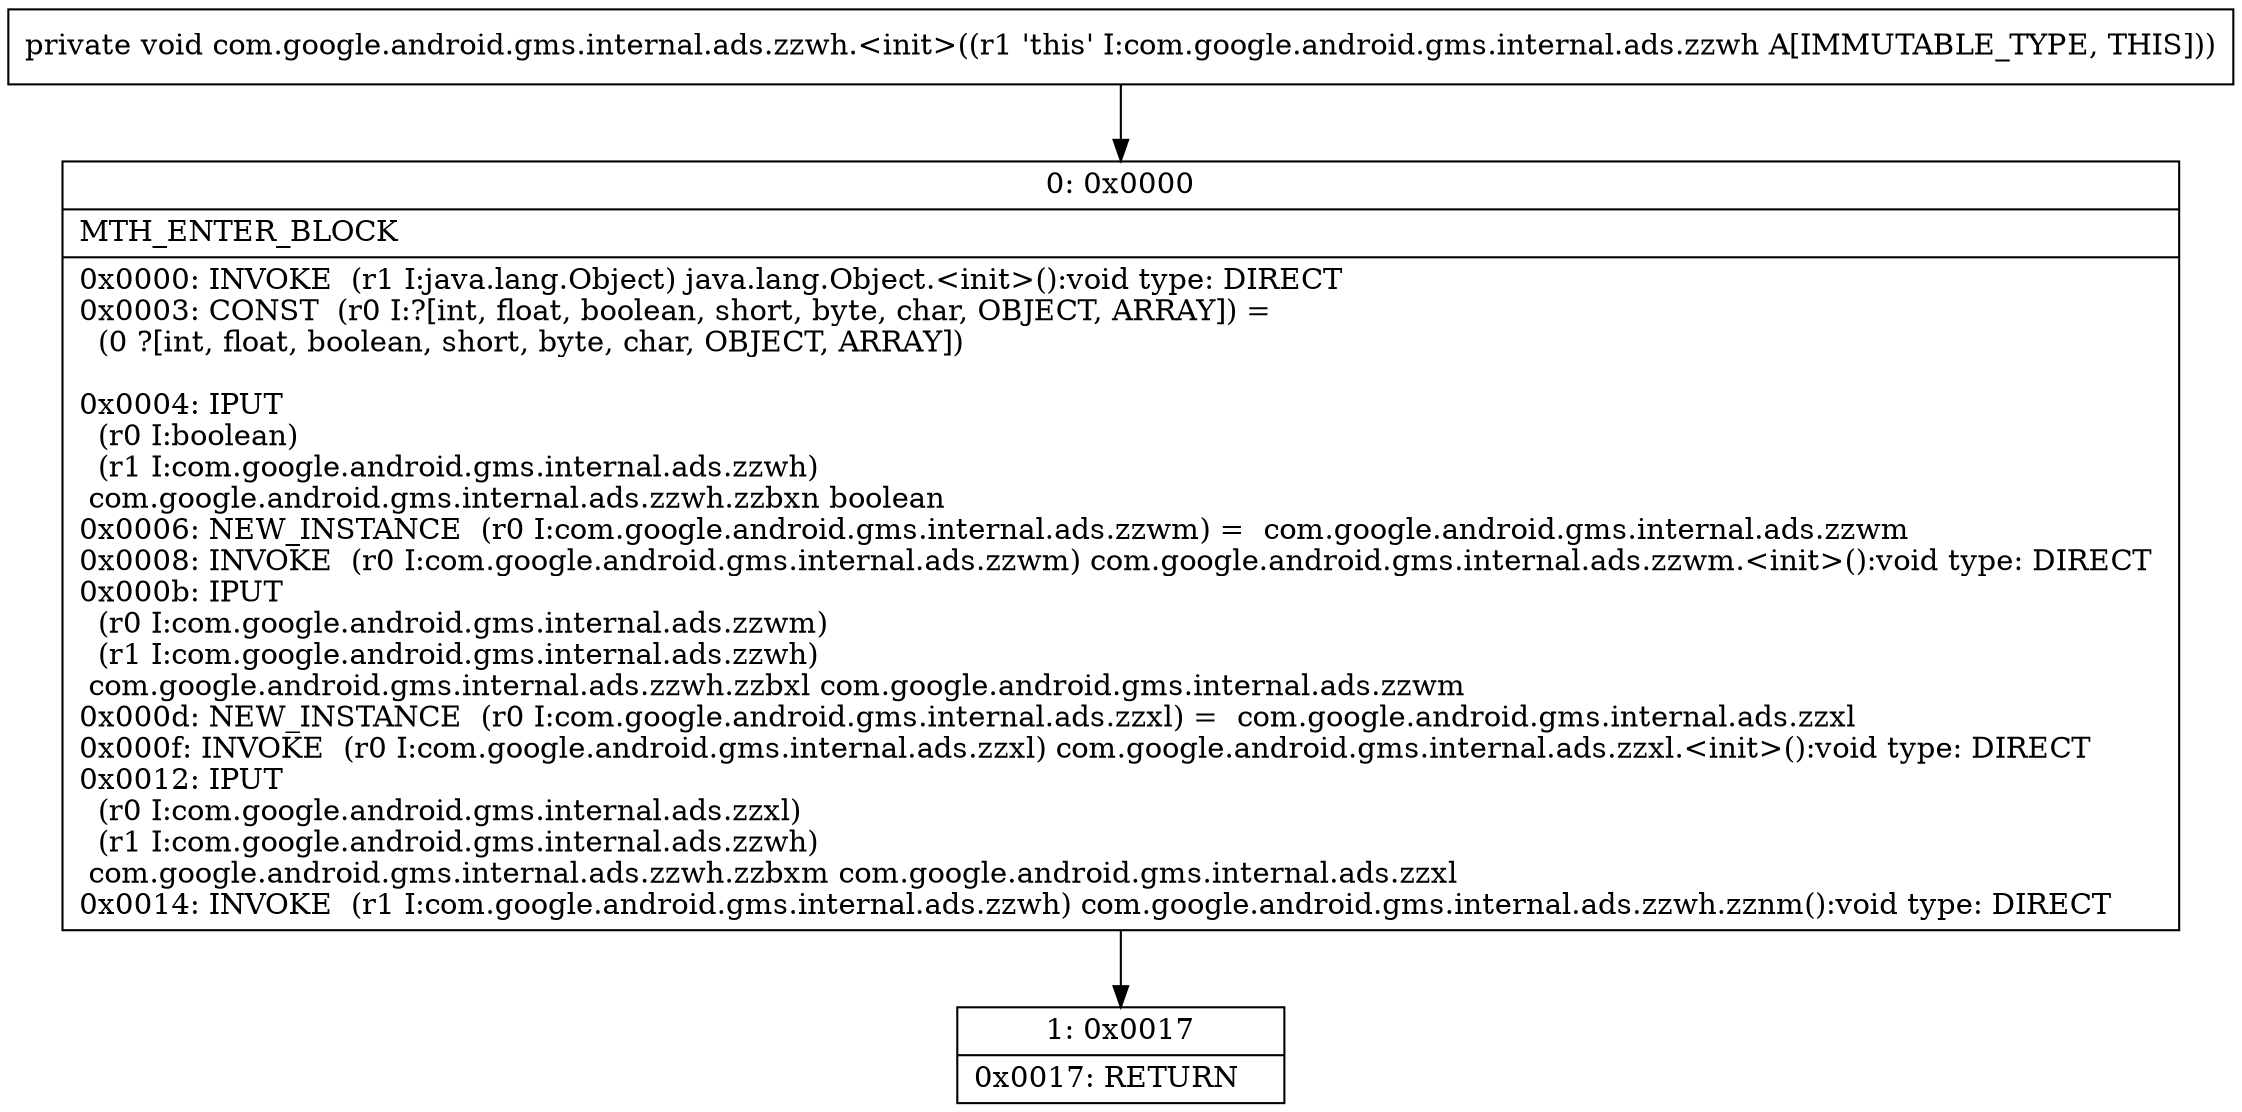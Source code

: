 digraph "CFG forcom.google.android.gms.internal.ads.zzwh.\<init\>()V" {
Node_0 [shape=record,label="{0\:\ 0x0000|MTH_ENTER_BLOCK\l|0x0000: INVOKE  (r1 I:java.lang.Object) java.lang.Object.\<init\>():void type: DIRECT \l0x0003: CONST  (r0 I:?[int, float, boolean, short, byte, char, OBJECT, ARRAY]) = \l  (0 ?[int, float, boolean, short, byte, char, OBJECT, ARRAY])\l \l0x0004: IPUT  \l  (r0 I:boolean)\l  (r1 I:com.google.android.gms.internal.ads.zzwh)\l com.google.android.gms.internal.ads.zzwh.zzbxn boolean \l0x0006: NEW_INSTANCE  (r0 I:com.google.android.gms.internal.ads.zzwm) =  com.google.android.gms.internal.ads.zzwm \l0x0008: INVOKE  (r0 I:com.google.android.gms.internal.ads.zzwm) com.google.android.gms.internal.ads.zzwm.\<init\>():void type: DIRECT \l0x000b: IPUT  \l  (r0 I:com.google.android.gms.internal.ads.zzwm)\l  (r1 I:com.google.android.gms.internal.ads.zzwh)\l com.google.android.gms.internal.ads.zzwh.zzbxl com.google.android.gms.internal.ads.zzwm \l0x000d: NEW_INSTANCE  (r0 I:com.google.android.gms.internal.ads.zzxl) =  com.google.android.gms.internal.ads.zzxl \l0x000f: INVOKE  (r0 I:com.google.android.gms.internal.ads.zzxl) com.google.android.gms.internal.ads.zzxl.\<init\>():void type: DIRECT \l0x0012: IPUT  \l  (r0 I:com.google.android.gms.internal.ads.zzxl)\l  (r1 I:com.google.android.gms.internal.ads.zzwh)\l com.google.android.gms.internal.ads.zzwh.zzbxm com.google.android.gms.internal.ads.zzxl \l0x0014: INVOKE  (r1 I:com.google.android.gms.internal.ads.zzwh) com.google.android.gms.internal.ads.zzwh.zznm():void type: DIRECT \l}"];
Node_1 [shape=record,label="{1\:\ 0x0017|0x0017: RETURN   \l}"];
MethodNode[shape=record,label="{private void com.google.android.gms.internal.ads.zzwh.\<init\>((r1 'this' I:com.google.android.gms.internal.ads.zzwh A[IMMUTABLE_TYPE, THIS])) }"];
MethodNode -> Node_0;
Node_0 -> Node_1;
}

